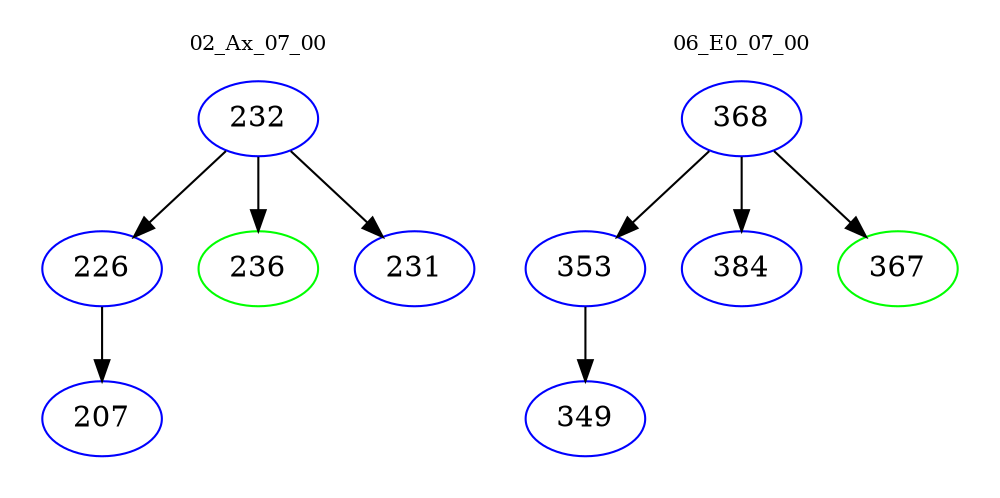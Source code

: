 digraph{
subgraph cluster_0 {
color = white
label = "02_Ax_07_00";
fontsize=10;
T0_232 [label="232", color="blue"]
T0_232 -> T0_226 [color="black"]
T0_226 [label="226", color="blue"]
T0_226 -> T0_207 [color="black"]
T0_207 [label="207", color="blue"]
T0_232 -> T0_236 [color="black"]
T0_236 [label="236", color="green"]
T0_232 -> T0_231 [color="black"]
T0_231 [label="231", color="blue"]
}
subgraph cluster_1 {
color = white
label = "06_E0_07_00";
fontsize=10;
T1_368 [label="368", color="blue"]
T1_368 -> T1_353 [color="black"]
T1_353 [label="353", color="blue"]
T1_353 -> T1_349 [color="black"]
T1_349 [label="349", color="blue"]
T1_368 -> T1_384 [color="black"]
T1_384 [label="384", color="blue"]
T1_368 -> T1_367 [color="black"]
T1_367 [label="367", color="green"]
}
}
